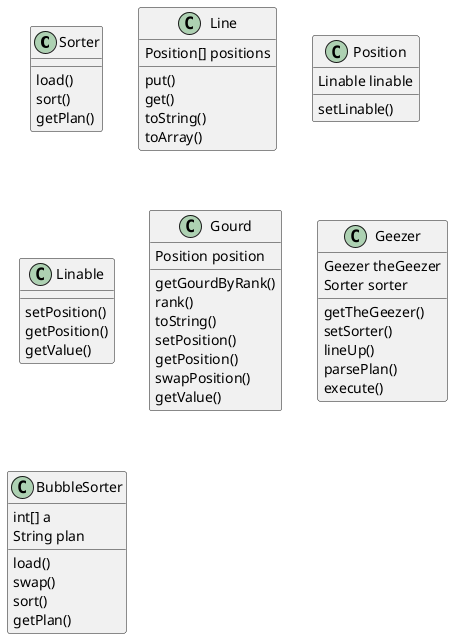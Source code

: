 @startuml classes

class Sorter{
    load()
    sort()
    getPlan()
}

class Line{
    Position[] positions

    put()
    get()
    toString()
    toArray()
}

class Position{
    Linable linable

    setLinable()
}

class Linable{
    setPosition()
    getPosition()
    getValue()
}

class Gourd{
    Position position

    getGourdByRank()
    rank()
    toString()
    setPosition()
    getPosition()
    swapPosition()
    getValue()
}

class Geezer{
    Geezer theGeezer
    Sorter sorter
    
    getTheGeezer()
    setSorter()
    lineUp()
    parsePlan()
    execute()
}

class BubbleSorter{
    int[] a
    String plan 
    
    load()
    swap()
    sort()
    getPlan()
}

@enduml